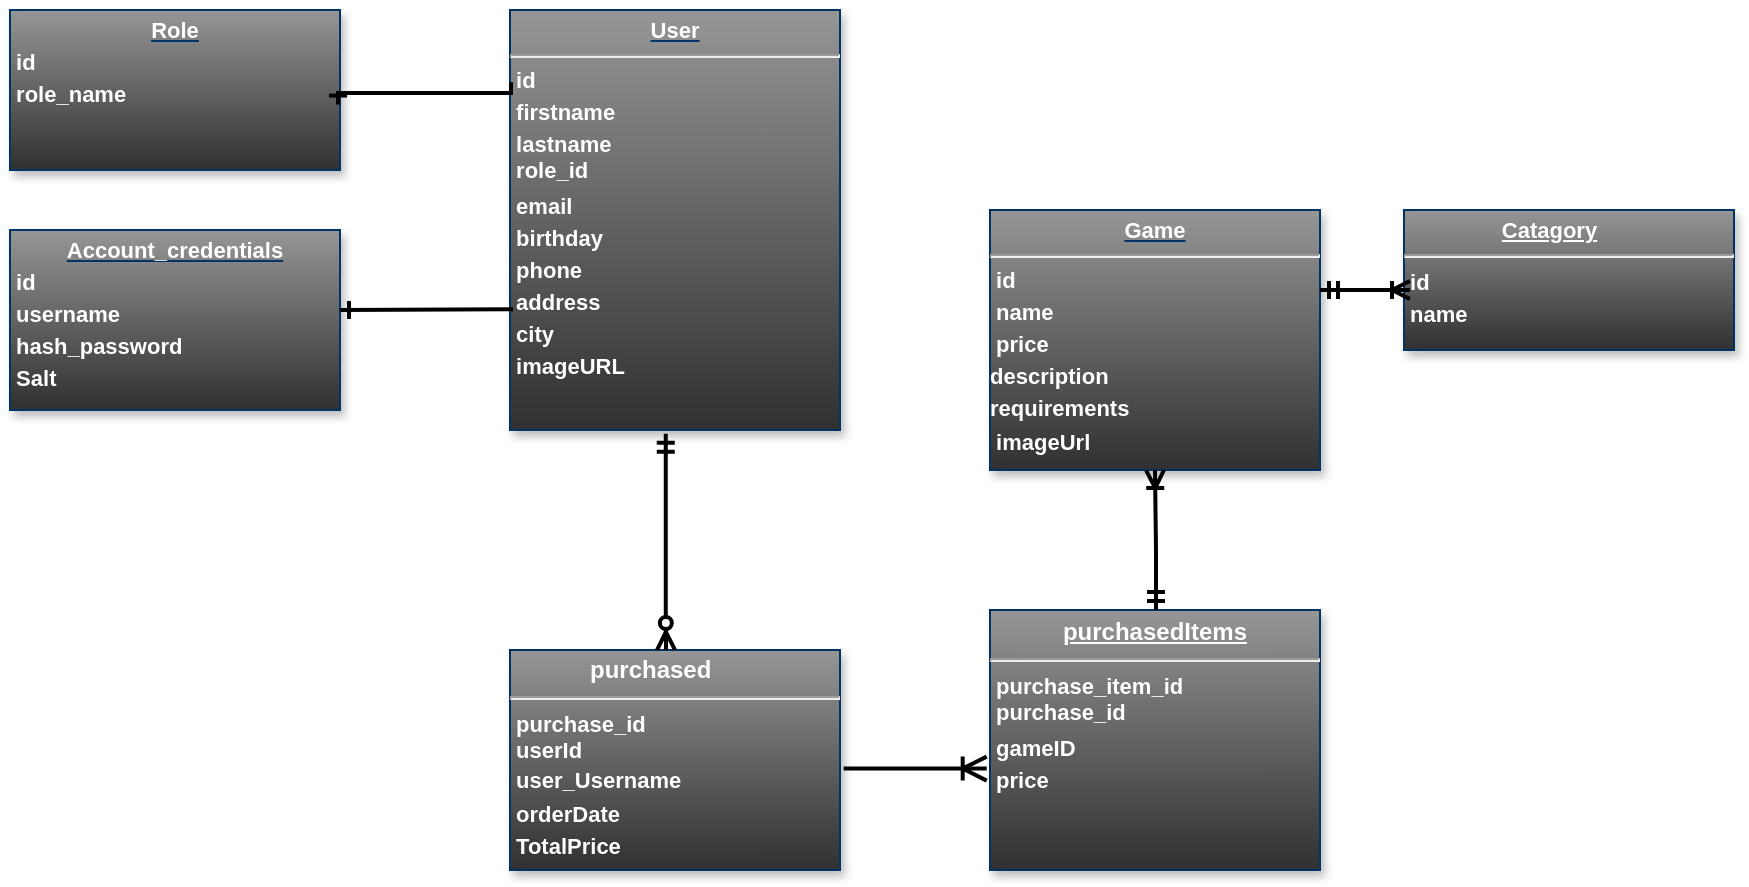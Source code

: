 <mxfile version="20.8.16" type="device"><diagram id="C5RBs43oDa-KdzZeNtuy" name="Page-1"><mxGraphModel dx="1005" dy="673" grid="1" gridSize="10" guides="1" tooltips="1" connect="1" arrows="1" fold="1" page="1" pageScale="1" pageWidth="827" pageHeight="1169" math="0" shadow="0"><root><mxCell id="WIyWlLk6GJQsqaUBKTNV-0"/><mxCell id="WIyWlLk6GJQsqaUBKTNV-1" parent="WIyWlLk6GJQsqaUBKTNV-0"/><mxCell id="jptzYvX1HZ7frNo7eppI-2" value="&lt;p style=&quot;text-align: center; margin: 4px 0px 0px; text-decoration: underline; line-height: 110%; font-size: 11px;&quot;&gt;&lt;font color=&quot;#ffffff&quot; style=&quot;font-size: 11px;&quot;&gt;&lt;b style=&quot;&quot;&gt;User&lt;/b&gt;&lt;/font&gt;&lt;/p&gt;&lt;hr style=&quot;line-height: 110%; font-size: 11px;&quot;&gt;&lt;p style=&quot;margin: 4px 0px 0px; line-height: 110%; font-size: 11px;&quot;&gt;&lt;font color=&quot;#ffffff&quot; style=&quot;font-size: 11px;&quot;&gt;&lt;b style=&quot;&quot;&gt;&amp;nbsp;id&lt;/b&gt;&lt;/font&gt;&lt;/p&gt;&lt;p style=&quot;margin: 4px 0px 0px; line-height: 110%; font-size: 11px;&quot;&gt;&lt;font color=&quot;#ffffff&quot; style=&quot;font-size: 11px;&quot;&gt;&lt;b style=&quot;&quot;&gt;&amp;nbsp;firstname&lt;/b&gt;&lt;/font&gt;&lt;/p&gt;&lt;p style=&quot;margin: 4px 0px 0px; line-height: 110%; font-size: 11px;&quot;&gt;&lt;font color=&quot;#ffffff&quot; style=&quot;font-size: 11px;&quot;&gt;&lt;b style=&quot;&quot;&gt;&amp;nbsp;lastname&lt;/b&gt;&lt;/font&gt;&lt;/p&gt;&lt;div&gt;&lt;font style=&quot;border-color: var(--border-color);&quot; color=&quot;#ffffff&quot;&gt;&lt;b style=&quot;border-color: var(--border-color);&quot;&gt;&lt;b style=&quot;border-color: var(--border-color); font-size: 11px; background-color: initial;&quot;&gt;&amp;nbsp;role_id&lt;/b&gt;&lt;/b&gt;&lt;/font&gt;&lt;/div&gt;&lt;p style=&quot;margin: 4px 0px 0px; line-height: 110%; font-size: 11px;&quot;&gt;&lt;font color=&quot;#ffffff&quot; style=&quot;font-size: 11px;&quot;&gt;&lt;b style=&quot;&quot;&gt;&amp;nbsp;email&lt;/b&gt;&lt;/font&gt;&lt;/p&gt;&lt;p style=&quot;margin: 4px 0px 0px; line-height: 110%; font-size: 11px;&quot;&gt;&lt;font color=&quot;#ffffff&quot; style=&quot;font-size: 11px;&quot;&gt;&lt;b style=&quot;&quot;&gt;&amp;nbsp;birthday&lt;/b&gt;&lt;/font&gt;&lt;/p&gt;&lt;p style=&quot;margin: 4px 0px 0px; line-height: 110%; font-size: 11px;&quot;&gt;&lt;font color=&quot;#ffffff&quot; style=&quot;font-size: 11px;&quot;&gt;&lt;b style=&quot;&quot;&gt;&amp;nbsp;phone&lt;/b&gt;&lt;/font&gt;&lt;/p&gt;&lt;p style=&quot;margin: 4px 0px 0px; line-height: 110%; font-size: 11px;&quot;&gt;&lt;font color=&quot;#ffffff&quot; style=&quot;font-size: 11px;&quot;&gt;&lt;b style=&quot;&quot;&gt;&amp;nbsp;address&lt;/b&gt;&lt;/font&gt;&lt;/p&gt;&lt;p style=&quot;margin: 4px 0px 0px; line-height: 110%; font-size: 11px;&quot;&gt;&lt;font color=&quot;#ffffff&quot; style=&quot;font-size: 11px;&quot;&gt;&lt;b style=&quot;&quot;&gt;&amp;nbsp;city&lt;/b&gt;&lt;/font&gt;&lt;/p&gt;&lt;p style=&quot;margin: 4px 0px 0px; line-height: 110%; font-size: 11px;&quot;&gt;&lt;font color=&quot;#ffffff&quot; style=&quot;font-size: 11px;&quot;&gt;&lt;b style=&quot;&quot;&gt;&amp;nbsp;imageURL&lt;/b&gt;&lt;/font&gt;&lt;/p&gt;" style="verticalAlign=middle;align=left;overflow=fill;fontSize=12;fontFamily=Helvetica;html=1;strokeColor=#003366;shadow=1;fillColor=#969696;fontColor=#003366;gradientColor=#303030;labelPosition=center;verticalLabelPosition=middle;spacingTop=0;spacingLeft=6;" parent="WIyWlLk6GJQsqaUBKTNV-1" vertex="1"><mxGeometry x="380" y="100" width="165" height="210" as="geometry"/></mxCell><mxCell id="jptzYvX1HZ7frNo7eppI-3" value="&lt;p style=&quot;text-align: center; margin: 4px 0px 0px; text-decoration: underline; line-height: 110%; font-size: 11px;&quot;&gt;&lt;font color=&quot;#ffffff&quot; style=&quot;font-size: 11px;&quot;&gt;&lt;b style=&quot;&quot;&gt;Game&lt;/b&gt;&lt;/font&gt;&lt;/p&gt;&lt;hr style=&quot;line-height: 110%; font-size: 11px;&quot;&gt;&lt;p style=&quot;margin: 4px 0px 0px; line-height: 110%; font-size: 11px;&quot;&gt;&lt;font color=&quot;#ffffff&quot; style=&quot;font-size: 11px;&quot;&gt;&lt;b style=&quot;&quot;&gt;&amp;nbsp;id&lt;/b&gt;&lt;/font&gt;&lt;/p&gt;&lt;p style=&quot;margin: 4px 0px 0px; line-height: 110%; font-size: 11px;&quot;&gt;&lt;font color=&quot;#ffffff&quot; style=&quot;font-size: 11px;&quot;&gt;&lt;b style=&quot;&quot;&gt;&amp;nbsp;name&lt;/b&gt;&lt;/font&gt;&lt;/p&gt;&lt;p style=&quot;margin: 4px 0px 0px; line-height: 110%; font-size: 11px;&quot;&gt;&lt;b style=&quot;color: rgb(255, 255, 255); background-color: initial;&quot;&gt;&amp;nbsp;price&lt;/b&gt;&lt;br&gt;&lt;/p&gt;&lt;p style=&quot;margin: 4px 0px 0px; line-height: 110%; font-size: 11px;&quot;&gt;&lt;font color=&quot;#ffffff&quot; style=&quot;font-size: 11px;&quot;&gt;&lt;b style=&quot;&quot;&gt;description&lt;/b&gt;&lt;/font&gt;&lt;/p&gt;&lt;p style=&quot;margin: 4px 0px 0px; line-height: 110%; font-size: 11px;&quot;&gt;&lt;font color=&quot;#ffffff&quot; style=&quot;font-size: 11px;&quot;&gt;&lt;b style=&quot;&quot;&gt;requirements&lt;/b&gt;&lt;/font&gt;&lt;/p&gt;&lt;p style=&quot;margin: 4px 0px 0px; line-height: 110%; font-size: 11px;&quot;&gt;&lt;font color=&quot;#ffffff&quot; style=&quot;font-size: 11px;&quot;&gt;&lt;b style=&quot;&quot;&gt;&amp;nbsp;imageUrl&lt;/b&gt;&lt;/font&gt;&lt;/p&gt;&lt;p style=&quot;margin: 4px 0px 0px; line-height: 110%; font-size: 11px;&quot;&gt;&lt;font color=&quot;#ffffff&quot; style=&quot;font-size: 11px;&quot;&gt;&lt;b style=&quot;&quot;&gt;&amp;nbsp;&lt;/b&gt;&lt;/font&gt;&lt;/p&gt;&lt;p style=&quot;margin: 4px 0px 0px; line-height: 110%; font-size: 11px;&quot;&gt;&lt;font color=&quot;#ffffff&quot; style=&quot;font-size: 11px;&quot;&gt;&lt;b style=&quot;&quot;&gt;&amp;nbsp;&lt;/b&gt;&lt;/font&gt;&lt;/p&gt;&lt;p style=&quot;margin: 4px 0px 0px; line-height: 110%; font-size: 11px;&quot;&gt;&lt;font color=&quot;#ffffff&quot; style=&quot;font-size: 11px;&quot;&gt;&lt;b style=&quot;&quot;&gt;&amp;nbsp;&lt;/b&gt;&lt;/font&gt;&lt;/p&gt;&lt;p style=&quot;margin: 4px 0px 0px; line-height: 110%; font-size: 11px;&quot;&gt;&lt;font color=&quot;#ffffff&quot; style=&quot;font-size: 11px;&quot;&gt;&lt;b style=&quot;&quot;&gt;&amp;nbsp;&lt;/b&gt;&lt;/font&gt;&lt;/p&gt;&lt;p style=&quot;margin: 4px 0px 0px; line-height: 110%; font-size: 11px;&quot;&gt;&lt;font color=&quot;#ffffff&quot; style=&quot;font-size: 11px;&quot;&gt;&lt;b style=&quot;&quot;&gt;&amp;nbsp;&lt;/b&gt;&lt;/font&gt;&lt;/p&gt;" style="verticalAlign=middle;align=left;overflow=fill;fontSize=12;fontFamily=Helvetica;html=1;strokeColor=#003366;shadow=1;fillColor=#969696;fontColor=#003366;gradientColor=#303030;labelPosition=center;verticalLabelPosition=middle;spacingTop=0;spacingLeft=6;" parent="WIyWlLk6GJQsqaUBKTNV-1" vertex="1"><mxGeometry x="620" y="200" width="165" height="130" as="geometry"/></mxCell><mxCell id="jptzYvX1HZ7frNo7eppI-5" value="&lt;p style=&quot;text-align: center; margin: 4px 0px 0px; text-decoration: underline; line-height: 110%; font-size: 11px;&quot;&gt;&lt;/p&gt;&lt;p style=&quot;margin: 4px 0px 0px; line-height: 110%; font-size: 11px;&quot;&gt;&lt;font color=&quot;#ffffff&quot; style=&quot;font-size: 11px;&quot;&gt;&lt;b style=&quot;&quot;&gt;&amp;nbsp;&lt;span style=&quot;white-space: pre;&quot;&gt;&#9;&lt;/span&gt;&lt;span style=&quot;white-space: pre;&quot;&gt;&#9;&lt;/span&gt;&lt;u&gt;Catagory&lt;/u&gt;&lt;/b&gt;&lt;/font&gt;&lt;/p&gt;&lt;hr&gt;&lt;p style=&quot;margin: 4px 0px 0px; line-height: 110%; font-size: 11px;&quot;&gt;&lt;font color=&quot;#ffffff&quot; style=&quot;font-size: 11px;&quot;&gt;&lt;b style=&quot;&quot;&gt;&amp;nbsp;id&lt;/b&gt;&lt;/font&gt;&lt;/p&gt;&lt;p style=&quot;margin: 4px 0px 0px; line-height: 110%; font-size: 11px;&quot;&gt;&lt;font color=&quot;#ffffff&quot; style=&quot;font-size: 11px;&quot;&gt;&lt;b style=&quot;&quot;&gt;&amp;nbsp;name&lt;/b&gt;&lt;/font&gt;&lt;/p&gt;&lt;p style=&quot;margin: 4px 0px 0px; line-height: 110%; font-size: 11px;&quot;&gt;&lt;br&gt;&lt;/p&gt;" style="verticalAlign=middle;align=left;overflow=fill;fontSize=12;fontFamily=Helvetica;html=1;strokeColor=#003366;shadow=1;fillColor=#969696;fontColor=#003366;gradientColor=#303030;labelPosition=center;verticalLabelPosition=middle;spacingTop=0;spacingLeft=6;" parent="WIyWlLk6GJQsqaUBKTNV-1" vertex="1"><mxGeometry x="827" y="200" width="165" height="70" as="geometry"/></mxCell><mxCell id="jptzYvX1HZ7frNo7eppI-8" value="&lt;p style=&quot;text-align: center; margin: 4px 0px 0px; text-decoration: underline; line-height: 110%; font-size: 11px;&quot;&gt;&lt;/p&gt;&lt;blockquote style=&quot;margin: 0 0 0 40px; border: none; padding: 0px;&quot;&gt;&lt;p style=&quot;margin: 4px 0px 0px; line-height: 110%;&quot;&gt;&lt;font color=&quot;#ffffff&quot;&gt;&lt;b&gt;purchased&lt;/b&gt;&lt;/font&gt;&lt;/p&gt;&lt;/blockquote&gt;&lt;hr&gt;&lt;p style=&quot;margin: 4px 0px 0px; line-height: 110%; font-size: 11px;&quot;&gt;&lt;b style=&quot;background-color: initial; color: rgb(255, 255, 255);&quot;&gt;&amp;nbsp;purchase_id&lt;/b&gt;&lt;/p&gt;&lt;b style=&quot;border-color: var(--border-color); font-size: 11px; background-color: initial; color: rgb(255, 255, 255);&quot;&gt;&amp;nbsp;userId&lt;br&gt;&amp;nbsp;user_Username&lt;br&gt;&lt;/b&gt;&lt;p style=&quot;margin: 4px 0px 0px; line-height: 110%; font-size: 11px;&quot;&gt;&lt;font color=&quot;#ffffff&quot;&gt;&lt;b&gt;&amp;nbsp;orderDate&lt;/b&gt;&lt;/font&gt;&lt;/p&gt;&lt;p style=&quot;margin: 4px 0px 0px; line-height: 110%; font-size: 11px;&quot;&gt;&lt;font color=&quot;#ffffff&quot;&gt;&lt;b&gt;&amp;nbsp;TotalPrice&lt;/b&gt;&lt;/font&gt;&lt;/p&gt;&lt;p style=&quot;margin: 4px 0px 0px; line-height: 110%; font-size: 11px;&quot;&gt;&lt;br&gt;&lt;/p&gt;&lt;p style=&quot;margin: 4px 0px 0px; line-height: 110%; font-size: 11px;&quot;&gt;&lt;font color=&quot;#ffffff&quot; style=&quot;font-size: 11px;&quot;&gt;&lt;b style=&quot;&quot;&gt;&amp;nbsp;&lt;/b&gt;&lt;/font&gt;&lt;/p&gt;&lt;p style=&quot;margin: 4px 0px 0px; line-height: 110%; font-size: 11px;&quot;&gt;&lt;font color=&quot;#ffffff&quot; style=&quot;font-size: 11px;&quot;&gt;&lt;b style=&quot;&quot;&gt;&amp;nbsp;&lt;/b&gt;&lt;/font&gt;&lt;/p&gt;&lt;p style=&quot;margin: 4px 0px 0px; line-height: 110%; font-size: 11px;&quot;&gt;&lt;font color=&quot;#ffffff&quot; style=&quot;font-size: 11px;&quot;&gt;&lt;b style=&quot;&quot;&gt;&amp;nbsp;&lt;/b&gt;&lt;/font&gt;&lt;/p&gt;&lt;p style=&quot;margin: 4px 0px 0px; line-height: 110%; font-size: 11px;&quot;&gt;&lt;font color=&quot;#ffffff&quot; style=&quot;font-size: 11px;&quot;&gt;&lt;b style=&quot;&quot;&gt;&amp;nbsp;&lt;/b&gt;&lt;/font&gt;&lt;/p&gt;&lt;p style=&quot;margin: 4px 0px 0px; line-height: 110%; font-size: 11px;&quot;&gt;&lt;font color=&quot;#ffffff&quot; style=&quot;font-size: 11px;&quot;&gt;&lt;b style=&quot;&quot;&gt;&amp;nbsp;&lt;/b&gt;&lt;/font&gt;&lt;/p&gt;" style="verticalAlign=middle;align=left;overflow=fill;fontSize=12;fontFamily=Helvetica;html=1;strokeColor=#003366;shadow=1;fillColor=#969696;fontColor=#003366;gradientColor=#303030;labelPosition=center;verticalLabelPosition=middle;spacingTop=0;spacingLeft=6;" parent="WIyWlLk6GJQsqaUBKTNV-1" vertex="1"><mxGeometry x="380" y="420" width="165" height="110" as="geometry"/></mxCell><mxCell id="jptzYvX1HZ7frNo7eppI-11" value="&lt;p style=&quot;text-align: center; margin: 4px 0px 0px; text-decoration: underline; line-height: 110%; font-size: 11px;&quot;&gt;&lt;/p&gt;&lt;div style=&quot;text-align: center;&quot;&gt;&lt;font color=&quot;#ffffff&quot;&gt;&lt;b&gt;&lt;u&gt;purchasedItems&lt;/u&gt;&lt;/b&gt;&lt;/font&gt;&lt;/div&gt;&lt;hr&gt;&lt;p style=&quot;margin: 4px 0px 0px; line-height: 110%; font-size: 11px;&quot;&gt;&lt;b style=&quot;background-color: initial; color: rgb(255, 255, 255);&quot;&gt;&amp;nbsp;purchase_item_id&amp;nbsp;&lt;/b&gt;&lt;/p&gt;&lt;b style=&quot;border-color: var(--border-color); font-size: 11px; background-color: initial; color: rgb(255, 255, 255);&quot;&gt;&amp;nbsp;purchase_id&lt;br&gt;&lt;/b&gt;&lt;p style=&quot;margin: 4px 0px 0px; line-height: 110%; font-size: 11px;&quot;&gt;&lt;font color=&quot;#ffffff&quot;&gt;&lt;b&gt;&amp;nbsp;gameID&lt;/b&gt;&lt;/font&gt;&lt;/p&gt;&lt;p style=&quot;margin: 4px 0px 0px; line-height: 110%; font-size: 11px;&quot;&gt;&lt;font color=&quot;#ffffff&quot;&gt;&lt;b&gt;&amp;nbsp;price&lt;/b&gt;&lt;/font&gt;&lt;/p&gt;&lt;p style=&quot;margin: 4px 0px 0px; line-height: 110%; font-size: 11px;&quot;&gt;&lt;br&gt;&lt;/p&gt;" style="verticalAlign=middle;align=left;overflow=fill;fontSize=12;fontFamily=Helvetica;html=1;strokeColor=#003366;shadow=1;fillColor=#969696;fontColor=#003366;gradientColor=#303030;labelPosition=center;verticalLabelPosition=middle;spacingTop=0;spacingLeft=6;" parent="WIyWlLk6GJQsqaUBKTNV-1" vertex="1"><mxGeometry x="620" y="400" width="165" height="130" as="geometry"/></mxCell><mxCell id="jptzYvX1HZ7frNo7eppI-44" value="" style="edgeStyle=elbowEdgeStyle;fontSize=12;html=1;endArrow=ERzeroToMany;startArrow=ERmandOne;rounded=0;sketch=0;strokeWidth=2;fontColor=#000000;elbow=vertical;exitX=0.472;exitY=1.009;exitDx=0;exitDy=0;exitPerimeter=0;" parent="WIyWlLk6GJQsqaUBKTNV-1" source="jptzYvX1HZ7frNo7eppI-2" edge="1"><mxGeometry width="100" height="100" relative="1" as="geometry"><mxPoint x="190" y="460" as="sourcePoint"/><mxPoint x="458" y="420" as="targetPoint"/><Array as="points"><mxPoint x="380" y="400"/></Array></mxGeometry></mxCell><mxCell id="jptzYvX1HZ7frNo7eppI-45" value="" style="edgeStyle=elbowEdgeStyle;fontSize=12;html=1;endArrow=ERoneToMany;startArrow=ERmandOne;rounded=0;sketch=0;strokeWidth=2;fontColor=#000000;elbow=vertical;entryX=0.5;entryY=1;entryDx=0;entryDy=0;" parent="WIyWlLk6GJQsqaUBKTNV-1" target="jptzYvX1HZ7frNo7eppI-3" edge="1"><mxGeometry width="100" height="100" relative="1" as="geometry"><mxPoint x="703" y="400" as="sourcePoint"/><mxPoint x="600" y="340" as="targetPoint"/><Array as="points"><mxPoint x="440" y="370"/></Array></mxGeometry></mxCell><mxCell id="jptzYvX1HZ7frNo7eppI-47" value="" style="edgeStyle=entityRelationEdgeStyle;fontSize=12;html=1;endArrow=ERoneToMany;startArrow=ERmandOne;rounded=0;sketch=0;strokeWidth=2;fontColor=#000000;elbow=vertical;exitX=1.024;exitY=0.548;exitDx=0;exitDy=0;exitPerimeter=0;" parent="WIyWlLk6GJQsqaUBKTNV-1" edge="1"><mxGeometry width="100" height="100" relative="1" as="geometry"><mxPoint x="785" y="240.0" as="sourcePoint"/><mxPoint x="830" y="240" as="targetPoint"/></mxGeometry></mxCell><mxCell id="CZm6SHvvuFJAMLxcfLi6-0" value="&lt;p style=&quot;text-align: center; margin: 4px 0px 0px; text-decoration: underline; line-height: 110%; font-size: 11px;&quot;&gt;&lt;font color=&quot;#ffffff&quot; style=&quot;font-size: 11px;&quot;&gt;&lt;b style=&quot;&quot;&gt;Role&lt;/b&gt;&lt;/font&gt;&lt;/p&gt;&lt;p style=&quot;margin: 4px 0px 0px; line-height: 110%; font-size: 11px;&quot;&gt;&lt;font color=&quot;#ffffff&quot;&gt;&lt;b&gt;&amp;nbsp;id&lt;/b&gt;&lt;/font&gt;&lt;/p&gt;&lt;p style=&quot;margin: 4px 0px 0px; line-height: 110%; font-size: 11px;&quot;&gt;&lt;font color=&quot;#ffffff&quot;&gt;&lt;b&gt;&amp;nbsp;role_name&lt;/b&gt;&lt;/font&gt;&lt;/p&gt;" style="verticalAlign=middle;align=left;overflow=fill;fontSize=12;fontFamily=Helvetica;html=1;strokeColor=#003366;shadow=1;fillColor=#969696;fontColor=#003366;gradientColor=#303030;labelPosition=center;verticalLabelPosition=middle;spacingTop=0;spacingLeft=6;" parent="WIyWlLk6GJQsqaUBKTNV-1" vertex="1"><mxGeometry x="130" y="100" width="165" height="80" as="geometry"/></mxCell><mxCell id="CZm6SHvvuFJAMLxcfLi6-1" value="" style="edgeStyle=elbowEdgeStyle;fontSize=12;html=1;endArrow=ERone;endFill=1;rounded=0;entryX=0.994;entryY=0.591;entryDx=0;entryDy=0;entryPerimeter=0;exitX=0.003;exitY=0.172;exitDx=0;exitDy=0;exitPerimeter=0;elbow=vertical;strokeWidth=2;" parent="WIyWlLk6GJQsqaUBKTNV-1" source="jptzYvX1HZ7frNo7eppI-2" target="CZm6SHvvuFJAMLxcfLi6-0" edge="1"><mxGeometry width="100" height="100" relative="1" as="geometry"><mxPoint x="200" y="470" as="sourcePoint"/><mxPoint x="300" y="370" as="targetPoint"/></mxGeometry></mxCell><mxCell id="hjKOq4GPRmRRccD55Ov9-2" value="" style="edgeStyle=entityRelationEdgeStyle;fontSize=12;html=1;endArrow=ERoneToMany;rounded=0;strokeWidth=2;startSize=11;endSize=9;exitX=1.011;exitY=0.539;exitDx=0;exitDy=0;exitPerimeter=0;entryX=-0.01;entryY=0.61;entryDx=0;entryDy=0;entryPerimeter=0;" edge="1" parent="WIyWlLk6GJQsqaUBKTNV-1" source="jptzYvX1HZ7frNo7eppI-8" target="jptzYvX1HZ7frNo7eppI-11"><mxGeometry width="100" height="100" relative="1" as="geometry"><mxPoint x="580" y="480" as="sourcePoint"/><mxPoint x="680" y="380" as="targetPoint"/></mxGeometry></mxCell><mxCell id="hjKOq4GPRmRRccD55Ov9-3" value="&lt;p style=&quot;text-align: center; margin: 4px 0px 0px; text-decoration: underline; line-height: 110%; font-size: 11px;&quot;&gt;&lt;font color=&quot;#ffffff&quot; style=&quot;font-size: 11px;&quot;&gt;&lt;b style=&quot;&quot;&gt;Account_credentials&lt;/b&gt;&lt;/font&gt;&lt;/p&gt;&lt;p style=&quot;margin: 4px 0px 0px; line-height: 110%; font-size: 11px;&quot;&gt;&lt;font color=&quot;#ffffff&quot;&gt;&lt;b&gt;&amp;nbsp;id&lt;/b&gt;&lt;/font&gt;&lt;/p&gt;&lt;p style=&quot;margin: 4px 0px 0px; line-height: 110%; font-size: 11px;&quot;&gt;&lt;font color=&quot;#ffffff&quot;&gt;&lt;b&gt;&amp;nbsp;username&lt;/b&gt;&lt;/font&gt;&lt;/p&gt;&lt;p style=&quot;margin: 4px 0px 0px; line-height: 110%; font-size: 11px;&quot;&gt;&lt;font color=&quot;#ffffff&quot;&gt;&lt;b&gt;&amp;nbsp;hash_password&lt;/b&gt;&lt;/font&gt;&lt;/p&gt;&lt;p style=&quot;margin: 4px 0px 0px; line-height: 110%; font-size: 11px;&quot;&gt;&lt;font color=&quot;#ffffff&quot;&gt;&lt;b&gt;&amp;nbsp;Salt&lt;/b&gt;&lt;/font&gt;&lt;/p&gt;" style="verticalAlign=middle;align=left;overflow=fill;fontSize=12;fontFamily=Helvetica;html=1;strokeColor=#003366;shadow=1;fillColor=#969696;fontColor=#003366;gradientColor=#303030;labelPosition=center;verticalLabelPosition=middle;spacingTop=0;spacingLeft=6;" vertex="1" parent="WIyWlLk6GJQsqaUBKTNV-1"><mxGeometry x="130" y="210" width="165" height="90" as="geometry"/></mxCell><mxCell id="hjKOq4GPRmRRccD55Ov9-4" value="" style="edgeStyle=elbowEdgeStyle;fontSize=12;html=1;endArrow=ERone;endFill=1;rounded=0;entryX=0.994;entryY=0.591;entryDx=0;entryDy=0;entryPerimeter=0;exitX=0.003;exitY=0.172;exitDx=0;exitDy=0;exitPerimeter=0;elbow=vertical;strokeWidth=2;" edge="1" parent="WIyWlLk6GJQsqaUBKTNV-1"><mxGeometry width="100" height="100" relative="1" as="geometry"><mxPoint x="381.485" y="249.58" as="sourcePoint"/><mxPoint x="295" y="250.42" as="targetPoint"/></mxGeometry></mxCell></root></mxGraphModel></diagram></mxfile>